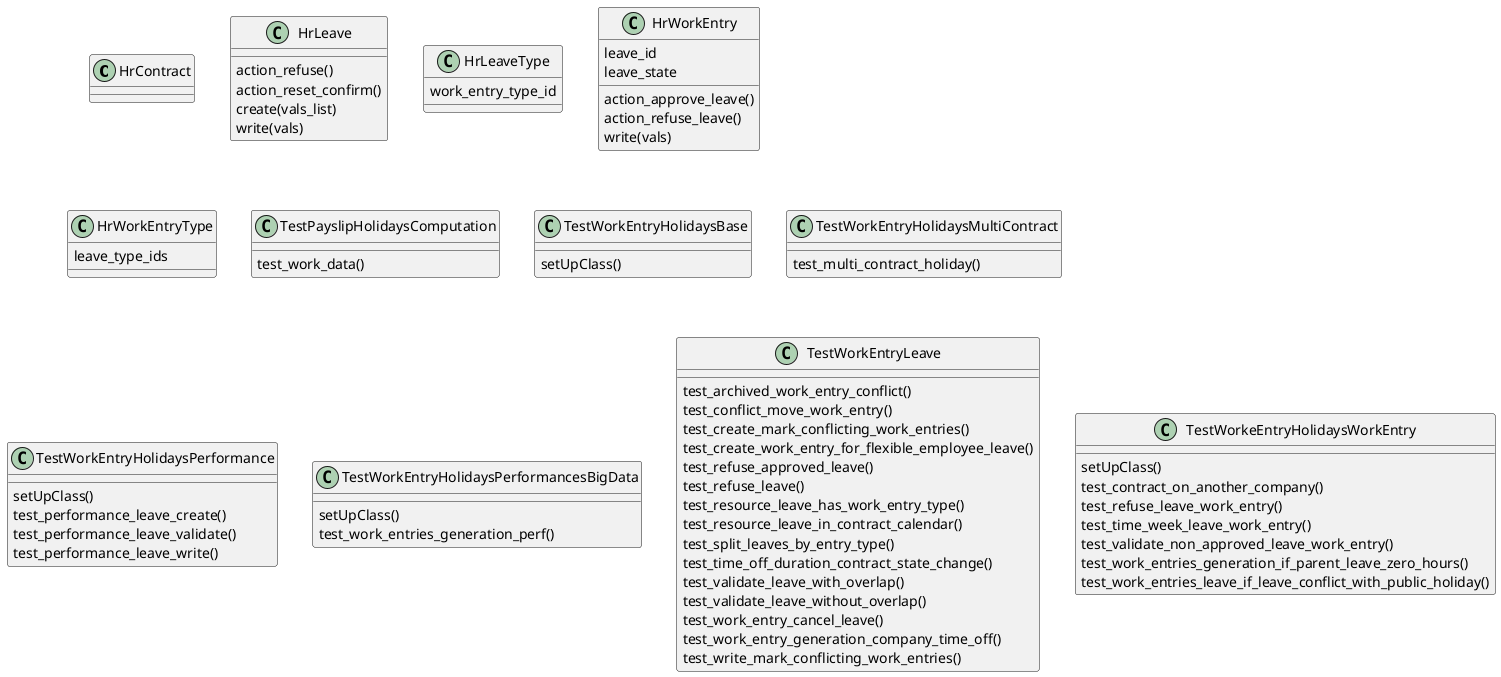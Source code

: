 @startuml classes_hr_work_entry_holidays
set namespaceSeparator none
class "HrContract" as odoo_src.odoo.addons.hr_work_entry_holidays.models.hr_contract.HrContract {
}
class "HrLeave" as odoo_src.odoo.addons.hr_work_entry_holidays.models.hr_leave.HrLeave {
  action_refuse()
  action_reset_confirm()
  create(vals_list)
  write(vals)
}
class "HrLeaveType" as odoo_src.odoo.addons.hr_work_entry_holidays.models.hr_leave.HrLeaveType {
  work_entry_type_id
}
class "HrWorkEntry" as odoo_src.odoo.addons.hr_work_entry_holidays.models.hr_work_entry.HrWorkEntry {
  leave_id
  leave_state
  action_approve_leave()
  action_refuse_leave()
  write(vals)
}
class "HrWorkEntryType" as odoo_src.odoo.addons.hr_work_entry_holidays.models.hr_work_entry.HrWorkEntryType {
  leave_type_ids
}
class "TestPayslipHolidaysComputation" as odoo_src.odoo.addons.hr_work_entry_holidays.tests.test_payslip_holidays_computation.TestPayslipHolidaysComputation {
  test_work_data()
}
class "TestWorkEntryHolidaysBase" as odoo_src.odoo.addons.hr_work_entry_holidays.tests.common.TestWorkEntryHolidaysBase {
  setUpClass()
}
class "TestWorkEntryHolidaysMultiContract" as odoo_src.odoo.addons.hr_work_entry_holidays.tests.test_multi_contract.TestWorkEntryHolidaysMultiContract {
  test_multi_contract_holiday()
}
class "TestWorkEntryHolidaysPerformance" as odoo_src.odoo.addons.hr_work_entry_holidays.tests.test_performance.TestWorkEntryHolidaysPerformance {
  setUpClass()
  test_performance_leave_create()
  test_performance_leave_validate()
  test_performance_leave_write()
}
class "TestWorkEntryHolidaysPerformancesBigData" as odoo_src.odoo.addons.hr_work_entry_holidays.tests.test_performance.TestWorkEntryHolidaysPerformancesBigData {
  setUpClass()
  test_work_entries_generation_perf()
}
class "TestWorkEntryLeave" as odoo_src.odoo.addons.hr_work_entry_holidays.tests.test_leave.TestWorkEntryLeave {
  test_archived_work_entry_conflict()
  test_conflict_move_work_entry()
  test_create_mark_conflicting_work_entries()
  test_create_work_entry_for_flexible_employee_leave()
  test_refuse_approved_leave()
  test_refuse_leave()
  test_resource_leave_has_work_entry_type()
  test_resource_leave_in_contract_calendar()
  test_split_leaves_by_entry_type()
  test_time_off_duration_contract_state_change()
  test_validate_leave_with_overlap()
  test_validate_leave_without_overlap()
  test_work_entry_cancel_leave()
  test_work_entry_generation_company_time_off()
  test_write_mark_conflicting_work_entries()
}
class "TestWorkeEntryHolidaysWorkEntry" as odoo_src.odoo.addons.hr_work_entry_holidays.tests.test_work_entry.TestWorkeEntryHolidaysWorkEntry {
  setUpClass()
  test_contract_on_another_company()
  test_refuse_leave_work_entry()
  test_time_week_leave_work_entry()
  test_validate_non_approved_leave_work_entry()
  test_work_entries_generation_if_parent_leave_zero_hours()
  test_work_entries_leave_if_leave_conflict_with_public_holiday()
}
@enduml
